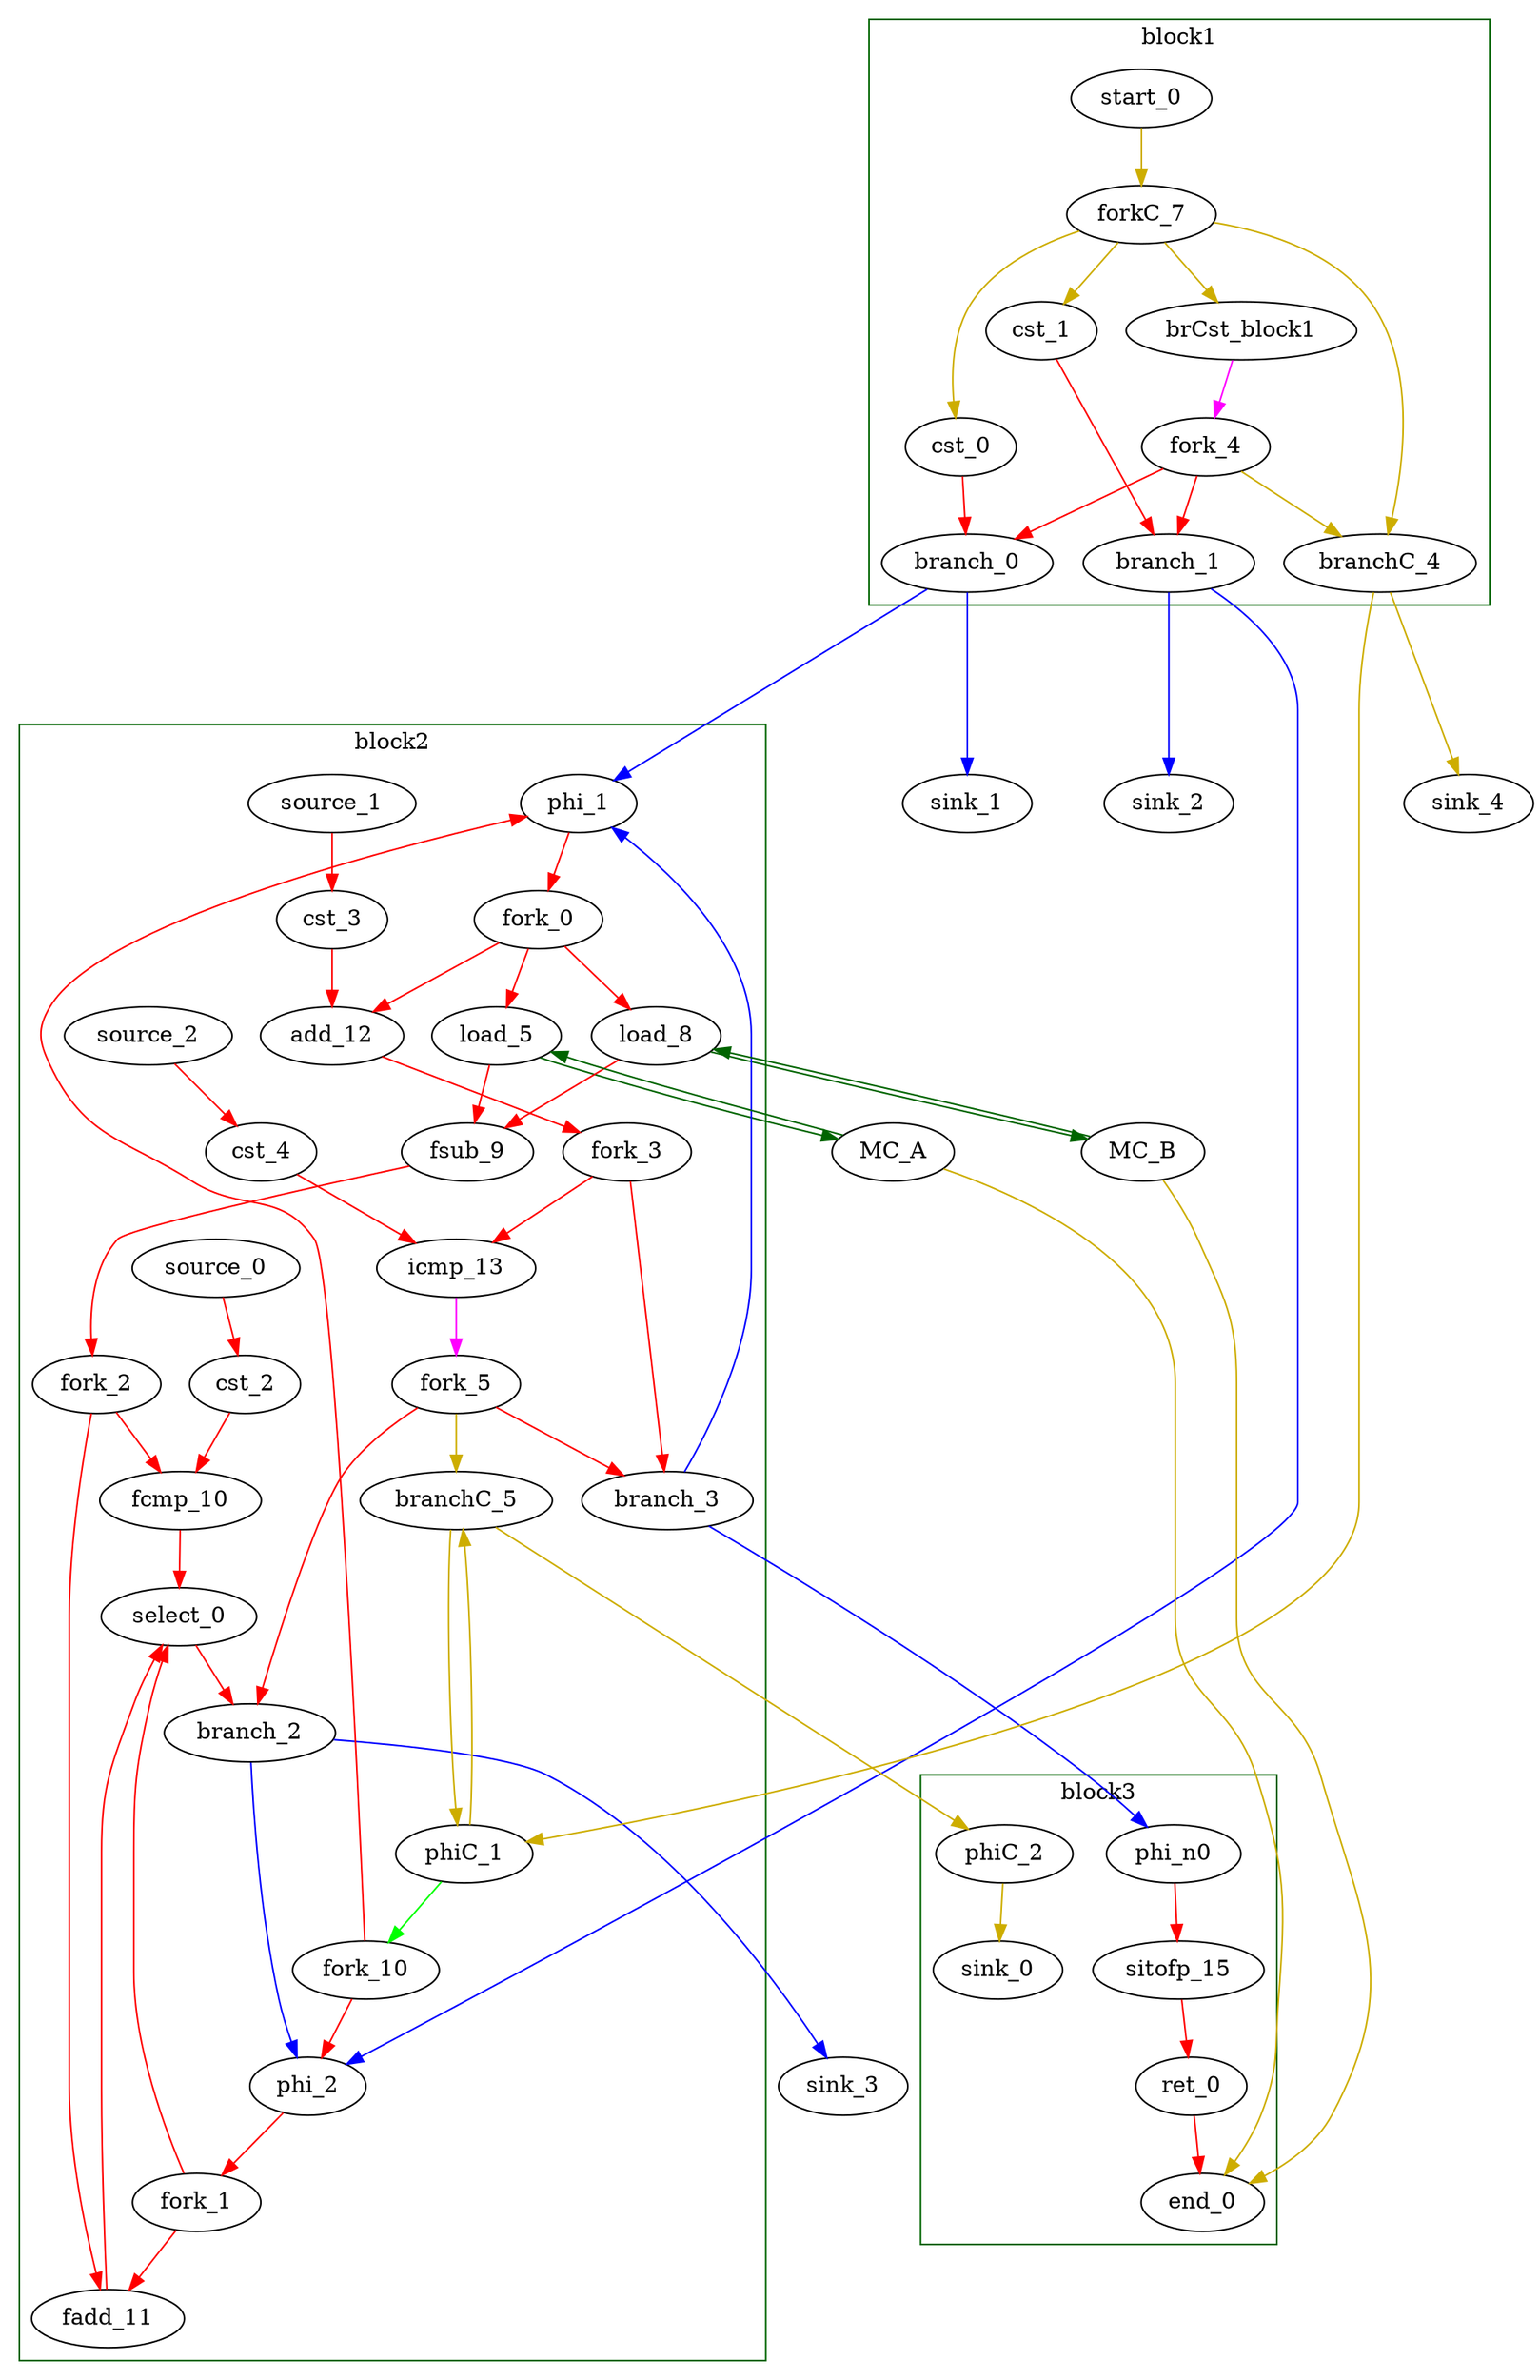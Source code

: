 Digraph G {
	splines=spline;
//DHLS version: 0.1.1" [shape = "none" pos = "20,20!"]
		"brCst_block1" [type = "Constant", bbID= 1, in = "in1:1", out = "out1:1", value = "0x1"];
		"cst_0" [type = "Constant", bbID= 1, in = "in1:1", out = "out1:1", value = "0x00000000"];
		"phi_1" [type = "Mux", bbID= 2, in = "in1?:1 in2:7 in3:7 ", out = "out1:7", delay=0.366];
		"cst_1" [type = "Constant", bbID= 1, in = "in1:32", out = "out1:32", value = "0x00000000"];
		"phi_2" [type = "Mux", bbID= 2, in = "in1?:1 in2:32 in3:32 ", out = "out1:32", delay=0.366];
		"load_5" [type = "Operator", bbID= 2, op = "mc_load_op", bbID= 2, portId= 0, in = "in1:32 in2:7 ", out = "out1:32 out2:7 ", delay=0.000, latency=2, II=1];
		"load_8" [type = "Operator", bbID= 2, op = "mc_load_op", bbID= 2, portId= 0, in = "in1:32 in2:7 ", out = "out1:32 out2:7 ", delay=0.000, latency=2, II=1];
		"fsub_9" [type = "Operator", bbID= 2, op = "fsub_op", in = "in1:32 in2:32 ", out = "out1:32 ", delay=0.966, latency=10, II=1];
		"cst_2" [type = "Constant", bbID= 2, in = "in1:32", out = "out1:32", value = "0x00000000"];
		"fcmp_10" [type = "Operator", bbID= 2, op = "fcmp_oge_op", in = "in1:32 in2:32 ", out = "out1:1 ", delay=0.966, latency=2, II=1];
		"fadd_11" [type = "Operator", bbID= 2, op = "fadd_op", in = "in1:32 in2:32 ", out = "out1:32 ", delay=0.966, latency=10, II=1];
		"select_0" [type = "Operator", bbID= 2, op = "select_op", in = "in1?:1 in2+:32 in3-:32 ", out = "out1:32 ", trueFrac=0.2, delay=0.000, latency=0, II=1];
		"cst_3" [type = "Constant", bbID= 2, in = "in1:1", out = "out1:1", value = "0x00000001"];
		"add_12" [type = "Operator", bbID= 2, op = "add_op", in = "in1:7 in2:7 ", out = "out1:7 ", delay=1.693, latency=0, II=1];
		"cst_4" [type = "Constant", bbID= 2, in = "in1:7", out = "out1:7", value = "0x00000064"];
		"icmp_13" [type = "Operator", bbID= 2, op = "icmp_ult_op", in = "in1:7 in2:7 ", out = "out1:1 ", delay=1.530, latency=0, II=1];
		"sitofp_15" [type = "Operator", bbID= 3, op = "sitofp_op", in = "in1:32 ", out = "out1:32 ", delay=0.000, latency=0, II=1];
		"ret_0" [type = "Operator", bbID= 3, op = "ret_op", in = "in1:32 ", out = "out1:32 ", delay=0.000, latency=0, II=1];
		"phi_n0" [type = "Merge", bbID= 3, in = "in1:7 ", out = "out1:7", delay=0.000];
		"fork_0" [type = "Fork", bbID= 2, in = "in1:7", out = "out1:7 out2:7 out3:7 "];
		"fork_1" [type = "Fork", bbID= 2, in = "in1:32", out = "out1:32 out2:32 "];
		"fork_2" [type = "Fork", bbID= 2, in = "in1:32", out = "out1:32 out2:32 "];
		"fork_3" [type = "Fork", bbID= 2, in = "in1:7", out = "out1:7 out2:7 "];
		"branch_0" [type = "Branch", bbID= 1,  in = "in1:1 in2?:1", out = "out1+:1 out2-:1"];
		"branch_1" [type = "Branch", bbID= 1,  in = "in1:32 in2?:1", out = "out1+:32 out2-:32"];
		"fork_4" [type = "Fork", bbID= 1, in = "in1:1", out = "out1:1 out2:1 out3:1 "];
		"branch_2" [type = "Branch", bbID= 2,  in = "in1:32 in2?:1", out = "out1+:32 out2-:32"];
		"branch_3" [type = "Branch", bbID= 2,  in = "in1:7 in2?:1", out = "out1+:7 out2-:7"];
		"fork_5" [type = "Fork", bbID= 2, in = "in1:1", out = "out1:1 out2:1 out3:1 "];
		"MC_A" [type = "MC", bbID= 0, in = "in1:7*l0a ", out = "out1:32*l0d out2:0*e ", memory = "A", bbcount = 0, ldcount = 1, stcount = 0];
		"MC_B" [type = "MC", bbID= 0, in = "in1:7*l0a ", out = "out1:32*l0d out2:0*e ", memory = "B", bbcount = 0, ldcount = 1, stcount = 0];
		"end_0" [type = "Exit", bbID= 0, in = "in1:0*e in2:0*e in3:32 ", out = "out1:32"];
		"start_0" [type = "Entry", control= "true", bbID= 1, in = "in1:0", out = "out1:0"];
		"forkC_7" [type = "Fork", bbID= 1, in = "in1:0", out = "out1:0 out2:0 out3:0 out4:0 "];
		"branchC_4" [type = "Branch", bbID= 1,  in = "in1:0 in2?:1", out = "out1+:0 out2-:0"];
		"phiC_1" [type = "CntrlMerge", bbID= 2, in = "in1:0 in2:0 ", out = "out1:0 out2?:1", delay=0.166];
		"branchC_5" [type = "Branch", bbID= 2,  in = "in1:0 in2?:1", out = "out1+:0 out2-:0"];
		"phiC_2" [type = "Merge", bbID= 3, in = "in1:0 ", out = "out1:0", delay=0.166];
		"sink_0" [type = "Sink", bbID= 0, in = "in1:0"];
		"sink_1" [type = "Sink", bbID= 0, in = "in1:1"];
		"sink_2" [type = "Sink", bbID= 0, in = "in1:32"];
		"sink_3" [type = "Sink", bbID= 0, in = "in1:32"];
		"sink_4" [type = "Sink", bbID= 0, in = "in1:0"];
		"source_0" [type = "Source", bbID= 2, out = "out1:32"];
		"source_1" [type = "Source", bbID= 2, out = "out1:1"];
		"source_2" [type = "Source", bbID= 2, out = "out1:7"];
		"fork_10" [type = "Fork", bbID= 2, in = "in1:1", out = "out1:1 out2:1 "];
		"load_5" -> "MC_A" [color = "darkgreen", mem_address = "true", from = "out2", to = "in1"];
		"MC_A" -> "load_5" [color = "darkgreen", mem_address = "false", from = "out1", to = "in1"];
		"load_8" -> "MC_B" [color = "darkgreen", mem_address = "true", from = "out2", to = "in1"];
		"MC_B" -> "load_8" [color = "darkgreen", mem_address = "false", from = "out1", to = "in1"];
		"MC_A" -> "end_0" [color = "gold3", from = "out2", to = "in1"];
		"MC_B" -> "end_0" [color = "gold3", from = "out2", to = "in2"];
	subgraph cluster_0 {
	color = "darkgreen";
		label = "block1";
		"brCst_block1" -> "fork_4" [color = "magenta", from = "out1", to = "in1"];
		"cst_0" -> "branch_0" [color = "red", from = "out1", to = "in1"];
		"cst_1" -> "branch_1" [color = "red", from = "out1", to = "in1"];
		"fork_4" -> "branch_1" [color = "red", from = "out1", to = "in2"];
		"fork_4" -> "branch_0" [color = "red", from = "out2", to = "in2"];
		"fork_4" -> "branchC_4" [color = "gold3", from = "out3", to = "in2"];
		"start_0" -> "forkC_7" [color = "gold3", from = "out1", to = "in1"];
		"forkC_7" -> "cst_0" [color = "gold3", from = "out1", to = "in1"];
		"forkC_7" -> "cst_1" [color = "gold3", from = "out2", to = "in1"];
		"forkC_7" -> "branchC_4" [color = "gold3", from = "out3", to = "in1"];
		"forkC_7" -> "brCst_block1" [color = "gold3", from = "out4", to = "in1"];
	}
		"branch_0" -> "phi_1" [color = "blue", minlen = 3, from = "out1", to = "in2"];
		"branch_0" -> "sink_1" [color = "blue", minlen = 3, from = "out2", to = "in1"];
		"branch_1" -> "phi_2" [color = "blue", minlen = 3, from = "out1", to = "in2"];
		"branch_1" -> "sink_2" [color = "blue", minlen = 3, from = "out2", to = "in1"];
		"branchC_4" -> "phiC_1" [color = "gold3", minlen = 3, from = "out1", to = "in1"];
		"branchC_4" -> "sink_4" [color = "gold3", minlen = 3, from = "out2", to = "in1"];
	subgraph cluster_1 {
	color = "darkgreen";
		label = "block2";
		"phi_1" -> "fork_0" [color = "red", from = "out1", to = "in1"];
		"phi_2" -> "fork_1" [color = "red", from = "out1", to = "in1"];
		"load_5" -> "fsub_9" [color = "red", from = "out1", to = "in1"];
		"load_8" -> "fsub_9" [color = "red", from = "out1", to = "in2"];
		"fsub_9" -> "fork_2" [color = "red", from = "out1", to = "in1"];
		"cst_2" -> "fcmp_10" [color = "red", from = "out1", to = "in2"];
		"fcmp_10" -> "select_0" [color = "red", from = "out1", to = "in1"];
		"fadd_11" -> "select_0" [color = "red", from = "out1", to = "in2"];
		"select_0" -> "branch_2" [color = "red", from = "out1", to = "in1"];
		"cst_3" -> "add_12" [color = "red", from = "out1", to = "in2"];
		"add_12" -> "fork_3" [color = "red", from = "out1", to = "in1"];
		"cst_4" -> "icmp_13" [color = "red", from = "out1", to = "in2"];
		"icmp_13" -> "fork_5" [color = "magenta", from = "out1", to = "in1"];
		"fork_0" -> "add_12" [color = "red", from = "out1", to = "in1"];
		"fork_0" -> "load_5" [color = "red", from = "out2", to = "in2"];
		"fork_0" -> "load_8" [color = "red", from = "out3", to = "in2"];
		"fork_1" -> "fadd_11" [color = "red", from = "out1", to = "in1"];
		"fork_1" -> "select_0" [color = "red", from = "out2", to = "in3"];
		"fork_2" -> "fcmp_10" [color = "red", from = "out1", to = "in1"];
		"fork_2" -> "fadd_11" [color = "red", from = "out2", to = "in2"];
		"fork_3" -> "icmp_13" [color = "red", from = "out1", to = "in1"];
		"fork_3" -> "branch_3" [color = "red", from = "out2", to = "in1"];
		"fork_5" -> "branch_3" [color = "red", from = "out1", to = "in2"];
		"fork_5" -> "branch_2" [color = "red", from = "out2", to = "in2"];
		"fork_5" -> "branchC_5" [color = "gold3", from = "out3", to = "in2"];
		"phiC_1" -> "fork_10" [color = "green", from = "out2", to = "in1"];
		"phiC_1" -> "branchC_5" [color = "gold3", from = "out1", to = "in1"];
		"source_0" -> "cst_2" [color = "red", from = "out1", to = "in1"];
		"source_1" -> "cst_3" [color = "red", from = "out1", to = "in1"];
		"source_2" -> "cst_4" [color = "red", from = "out1", to = "in1"];
		"fork_10" -> "phi_1" [color = "red", from = "out1", to = "in1"];
		"fork_10" -> "phi_2" [color = "red", from = "out2", to = "in1"];
	}
		"branch_2" -> "phi_2" [color = "blue", minlen = 3, from = "out1", to = "in3"];
		"branch_2" -> "sink_3" [color = "blue", minlen = 3, from = "out2", to = "in1"];
		"branch_3" -> "phi_1" [color = "blue", minlen = 3, from = "out1", to = "in3"];
		"branch_3" -> "phi_n0" [color = "blue", minlen = 3, from = "out2", to = "in1"];
		"branchC_5" -> "phiC_1" [color = "gold3", minlen = 3, from = "out1", to = "in2"];
		"branchC_5" -> "phiC_2" [color = "gold3", minlen = 3, from = "out2", to = "in1"];
	subgraph cluster_2 {
	color = "darkgreen";
		label = "block3";
		"sitofp_15" -> "ret_0" [color = "red", from = "out1", to = "in1"];
		"ret_0" -> "end_0" [color = "red", from = "out1", to = "in3"];
		"phi_n0" -> "sitofp_15" [color = "red", from = "out1", to = "in1"];
		"phiC_2" -> "sink_0" [color = "gold3", from = "out1", to = "in1"];
	}
}